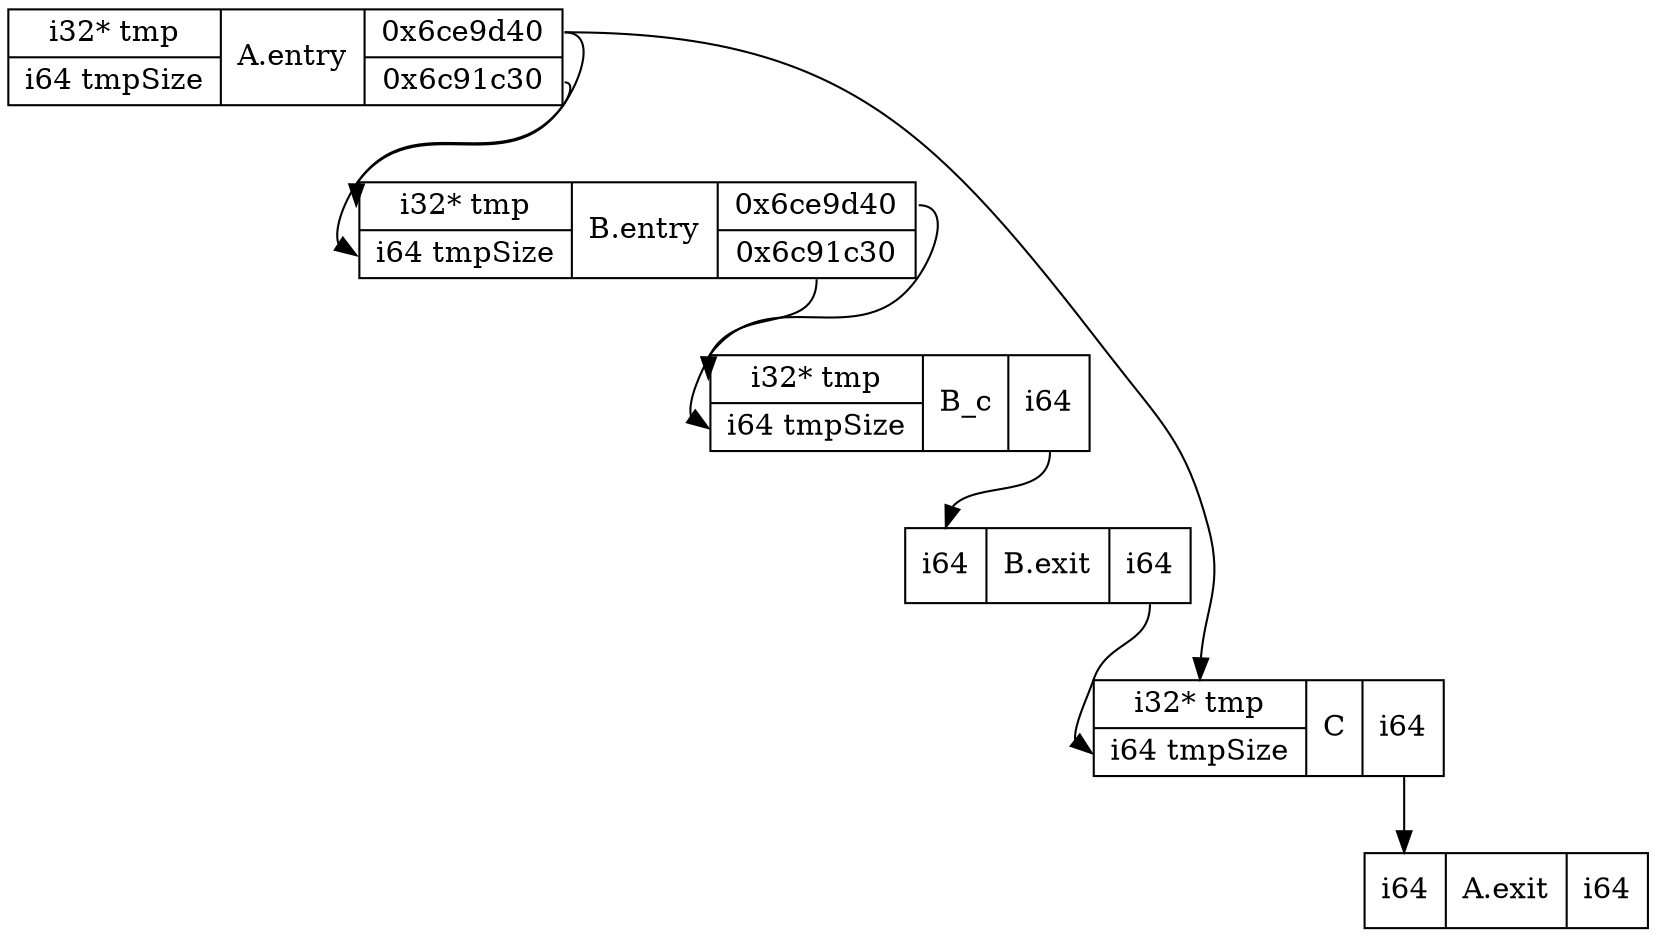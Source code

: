 digraph structs {
	node [shape=record];
	"A.entry" [label="{<i0>i32* tmp|<i1>i64 tmpSize}|A.entry|{<o0>0x6ce9d40|<o1>0x6c91c30}"];
	"B.entry" [label="{<i0>i32* tmp|<i1>i64 tmpSize}|B.entry|{<o0>0x6ce9d40|<o1>0x6c91c30}"];
	"B.exit" [label="{<i0>i64}|B.exit|{<o0>i64}"];
	"B_c" [label="{<i0>i32* tmp|<i1>i64 tmpSize}|B_c|{<o0>i64}"];
	"A.exit" [label="{<i0>i64}|A.exit|{<o0>i64}"];
	"C" [label="{<i0>i32* tmp|<i1>i64 tmpSize}|C|{<o0>i64}"];

	"C" -> "A.exit" [tailport=o0, headport=i0, ];
	"B_c" -> "B.exit" [tailport=o0, headport=i0, ];
	"B.entry" -> "B_c" [tailport=o1, headport=i1, ];
	"B.entry" -> "B_c" [tailport=o0, headport=i0, ];
	"B.exit" -> "C" [tailport=o0, headport=i1, ];
	"A.entry" -> "B.entry" [tailport=o1, headport=i1, ];
	"A.entry" -> "C" [tailport=o0, headport=i0, ];
	"A.entry" -> "B.entry" [tailport=o0, headport=i0, ];
}
